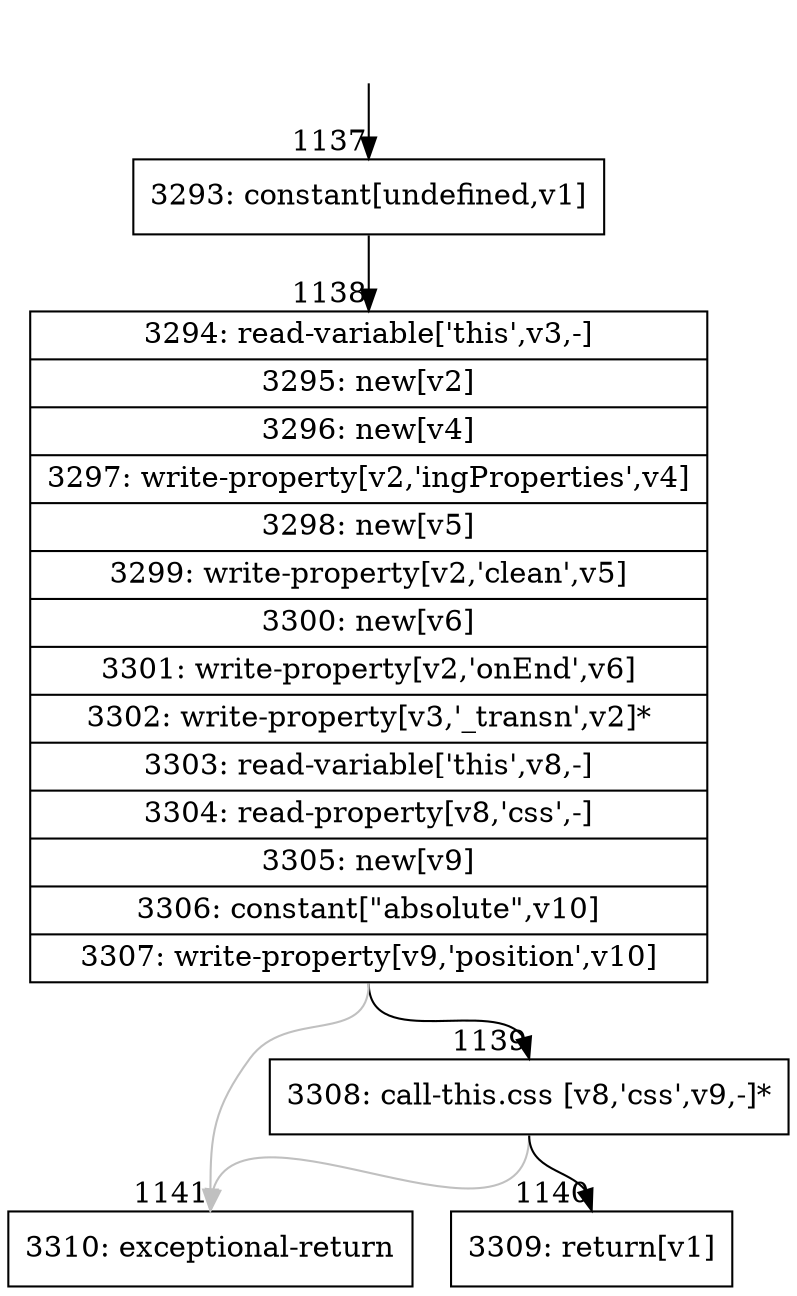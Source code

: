 digraph {
rankdir="TD"
BB_entry106[shape=none,label=""];
BB_entry106 -> BB1137 [tailport=s, headport=n, headlabel="    1137"]
BB1137 [shape=record label="{3293: constant[undefined,v1]}" ] 
BB1137 -> BB1138 [tailport=s, headport=n, headlabel="      1138"]
BB1138 [shape=record label="{3294: read-variable['this',v3,-]|3295: new[v2]|3296: new[v4]|3297: write-property[v2,'ingProperties',v4]|3298: new[v5]|3299: write-property[v2,'clean',v5]|3300: new[v6]|3301: write-property[v2,'onEnd',v6]|3302: write-property[v3,'_transn',v2]*|3303: read-variable['this',v8,-]|3304: read-property[v8,'css',-]|3305: new[v9]|3306: constant[\"absolute\",v10]|3307: write-property[v9,'position',v10]}" ] 
BB1138 -> BB1139 [tailport=s, headport=n, headlabel="      1139"]
BB1138 -> BB1141 [tailport=s, headport=n, color=gray, headlabel="      1141"]
BB1139 [shape=record label="{3308: call-this.css [v8,'css',v9,-]*}" ] 
BB1139 -> BB1140 [tailport=s, headport=n, headlabel="      1140"]
BB1139 -> BB1141 [tailport=s, headport=n, color=gray]
BB1140 [shape=record label="{3309: return[v1]}" ] 
BB1141 [shape=record label="{3310: exceptional-return}" ] 
//#$~ 1602
}
